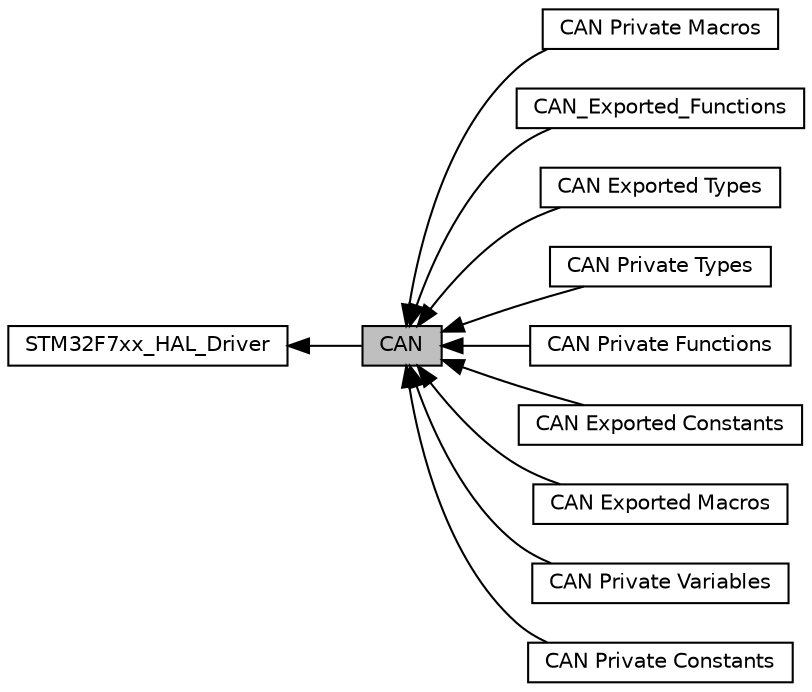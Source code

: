 digraph "CAN"
{
  edge [fontname="Helvetica",fontsize="10",labelfontname="Helvetica",labelfontsize="10"];
  node [fontname="Helvetica",fontsize="10",shape=record];
  rankdir=LR;
  Node8 [label="CAN Private Macros",height=0.2,width=0.4,color="black", fillcolor="white", style="filled",URL="$group___c_a_n___private___macros.html"];
  Node10 [label="CAN_Exported_Functions",height=0.2,width=0.4,color="black", fillcolor="white", style="filled",URL="$group___c_a_n___exported___functions.html"];
  Node0 [label="CAN",height=0.2,width=0.4,color="black", fillcolor="grey75", style="filled", fontcolor="black"];
  Node2 [label="CAN Exported Types",height=0.2,width=0.4,color="black", fillcolor="white", style="filled",URL="$group___c_a_n___exported___types.html"];
  Node1 [label="STM32F7xx_HAL_Driver",height=0.2,width=0.4,color="black", fillcolor="white", style="filled",URL="$group___s_t_m32_f7xx___h_a_l___driver.html"];
  Node5 [label="CAN Private Types",height=0.2,width=0.4,color="black", fillcolor="white", style="filled",URL="$group___c_a_n___private___types.html"];
  Node9 [label="CAN Private Functions",height=0.2,width=0.4,color="black", fillcolor="white", style="filled",URL="$group___c_a_n___private___functions.html"];
  Node3 [label="CAN Exported Constants",height=0.2,width=0.4,color="black", fillcolor="white", style="filled",URL="$group___c_a_n___exported___constants.html"];
  Node4 [label="CAN Exported Macros",height=0.2,width=0.4,color="black", fillcolor="white", style="filled",URL="$group___c_a_n___exported___macros.html"];
  Node6 [label="CAN Private Variables",height=0.2,width=0.4,color="black", fillcolor="white", style="filled",URL="$group___c_a_n___private___variables.html"];
  Node7 [label="CAN Private Constants",height=0.2,width=0.4,color="black", fillcolor="white", style="filled",URL="$group___c_a_n___private___constants.html"];
  Node1->Node0 [shape=plaintext, dir="back", style="solid"];
  Node0->Node2 [shape=plaintext, dir="back", style="solid"];
  Node0->Node3 [shape=plaintext, dir="back", style="solid"];
  Node0->Node4 [shape=plaintext, dir="back", style="solid"];
  Node0->Node5 [shape=plaintext, dir="back", style="solid"];
  Node0->Node6 [shape=plaintext, dir="back", style="solid"];
  Node0->Node7 [shape=plaintext, dir="back", style="solid"];
  Node0->Node8 [shape=plaintext, dir="back", style="solid"];
  Node0->Node9 [shape=plaintext, dir="back", style="solid"];
  Node0->Node10 [shape=plaintext, dir="back", style="solid"];
}
